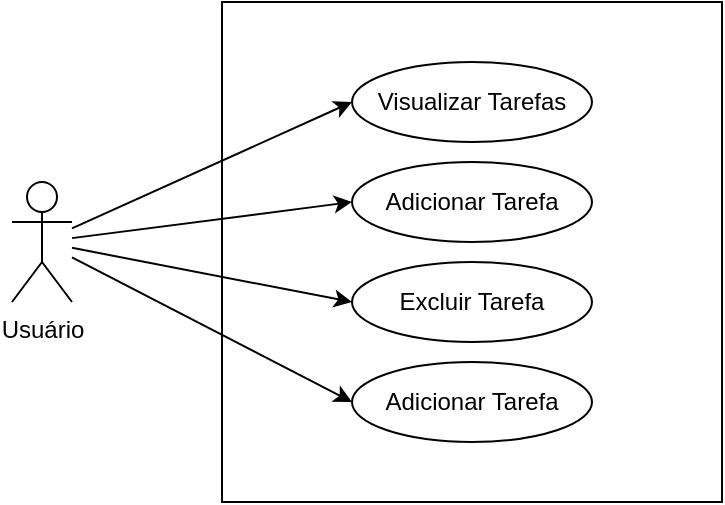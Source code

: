 <mxfile version="24.2.0" type="device">
  <diagram name="Página-1" id="UQjAem0ykTcDmZUre2Hk">
    <mxGraphModel dx="1009" dy="542" grid="1" gridSize="10" guides="1" tooltips="1" connect="1" arrows="1" fold="1" page="1" pageScale="1" pageWidth="827" pageHeight="1169" math="0" shadow="0">
      <root>
        <mxCell id="0" />
        <mxCell id="1" parent="0" />
        <mxCell id="OpnE4td92vkauZPAfibV-5" value="" style="whiteSpace=wrap;html=1;aspect=fixed;" vertex="1" parent="1">
          <mxGeometry x="485" y="50" width="250" height="250" as="geometry" />
        </mxCell>
        <mxCell id="OpnE4td92vkauZPAfibV-1" value="Visualizar Tarefas" style="ellipse;whiteSpace=wrap;html=1;" vertex="1" parent="1">
          <mxGeometry x="550" y="80" width="120" height="40" as="geometry" />
        </mxCell>
        <mxCell id="OpnE4td92vkauZPAfibV-2" value="Excluir Tarefa" style="ellipse;whiteSpace=wrap;html=1;" vertex="1" parent="1">
          <mxGeometry x="550" y="180" width="120" height="40" as="geometry" />
        </mxCell>
        <mxCell id="OpnE4td92vkauZPAfibV-3" value="Adicionar Tarefa" style="ellipse;whiteSpace=wrap;html=1;" vertex="1" parent="1">
          <mxGeometry x="550" y="230" width="120" height="40" as="geometry" />
        </mxCell>
        <mxCell id="OpnE4td92vkauZPAfibV-4" value="Adicionar Tarefa" style="ellipse;whiteSpace=wrap;html=1;" vertex="1" parent="1">
          <mxGeometry x="550" y="130" width="120" height="40" as="geometry" />
        </mxCell>
        <mxCell id="OpnE4td92vkauZPAfibV-8" value="" style="rounded=0;orthogonalLoop=1;jettySize=auto;html=1;entryX=0;entryY=0.5;entryDx=0;entryDy=0;" edge="1" parent="1" source="OpnE4td92vkauZPAfibV-6" target="OpnE4td92vkauZPAfibV-1">
          <mxGeometry relative="1" as="geometry">
            <mxPoint x="345" y="275" as="targetPoint" />
          </mxGeometry>
        </mxCell>
        <mxCell id="OpnE4td92vkauZPAfibV-6" value="Usuário" style="shape=umlActor;verticalLabelPosition=bottom;verticalAlign=top;html=1;outlineConnect=0;" vertex="1" parent="1">
          <mxGeometry x="380" y="140" width="30" height="60" as="geometry" />
        </mxCell>
        <mxCell id="OpnE4td92vkauZPAfibV-11" value="" style="rounded=0;orthogonalLoop=1;jettySize=auto;html=1;entryX=0;entryY=0.5;entryDx=0;entryDy=0;" edge="1" parent="1" source="OpnE4td92vkauZPAfibV-6" target="OpnE4td92vkauZPAfibV-4">
          <mxGeometry relative="1" as="geometry">
            <mxPoint x="370" y="160" as="sourcePoint" />
            <mxPoint x="560" y="110" as="targetPoint" />
          </mxGeometry>
        </mxCell>
        <mxCell id="OpnE4td92vkauZPAfibV-12" value="" style="rounded=0;orthogonalLoop=1;jettySize=auto;html=1;entryX=0;entryY=0.5;entryDx=0;entryDy=0;" edge="1" parent="1" source="OpnE4td92vkauZPAfibV-6" target="OpnE4td92vkauZPAfibV-2">
          <mxGeometry relative="1" as="geometry">
            <mxPoint x="380" y="195" as="sourcePoint" />
            <mxPoint x="570" y="120" as="targetPoint" />
          </mxGeometry>
        </mxCell>
        <mxCell id="OpnE4td92vkauZPAfibV-13" value="" style="rounded=0;orthogonalLoop=1;jettySize=auto;html=1;entryX=0;entryY=0.5;entryDx=0;entryDy=0;" edge="1" parent="1" source="OpnE4td92vkauZPAfibV-6" target="OpnE4td92vkauZPAfibV-3">
          <mxGeometry relative="1" as="geometry">
            <mxPoint x="390" y="205" as="sourcePoint" />
            <mxPoint x="580" y="130" as="targetPoint" />
          </mxGeometry>
        </mxCell>
      </root>
    </mxGraphModel>
  </diagram>
</mxfile>
